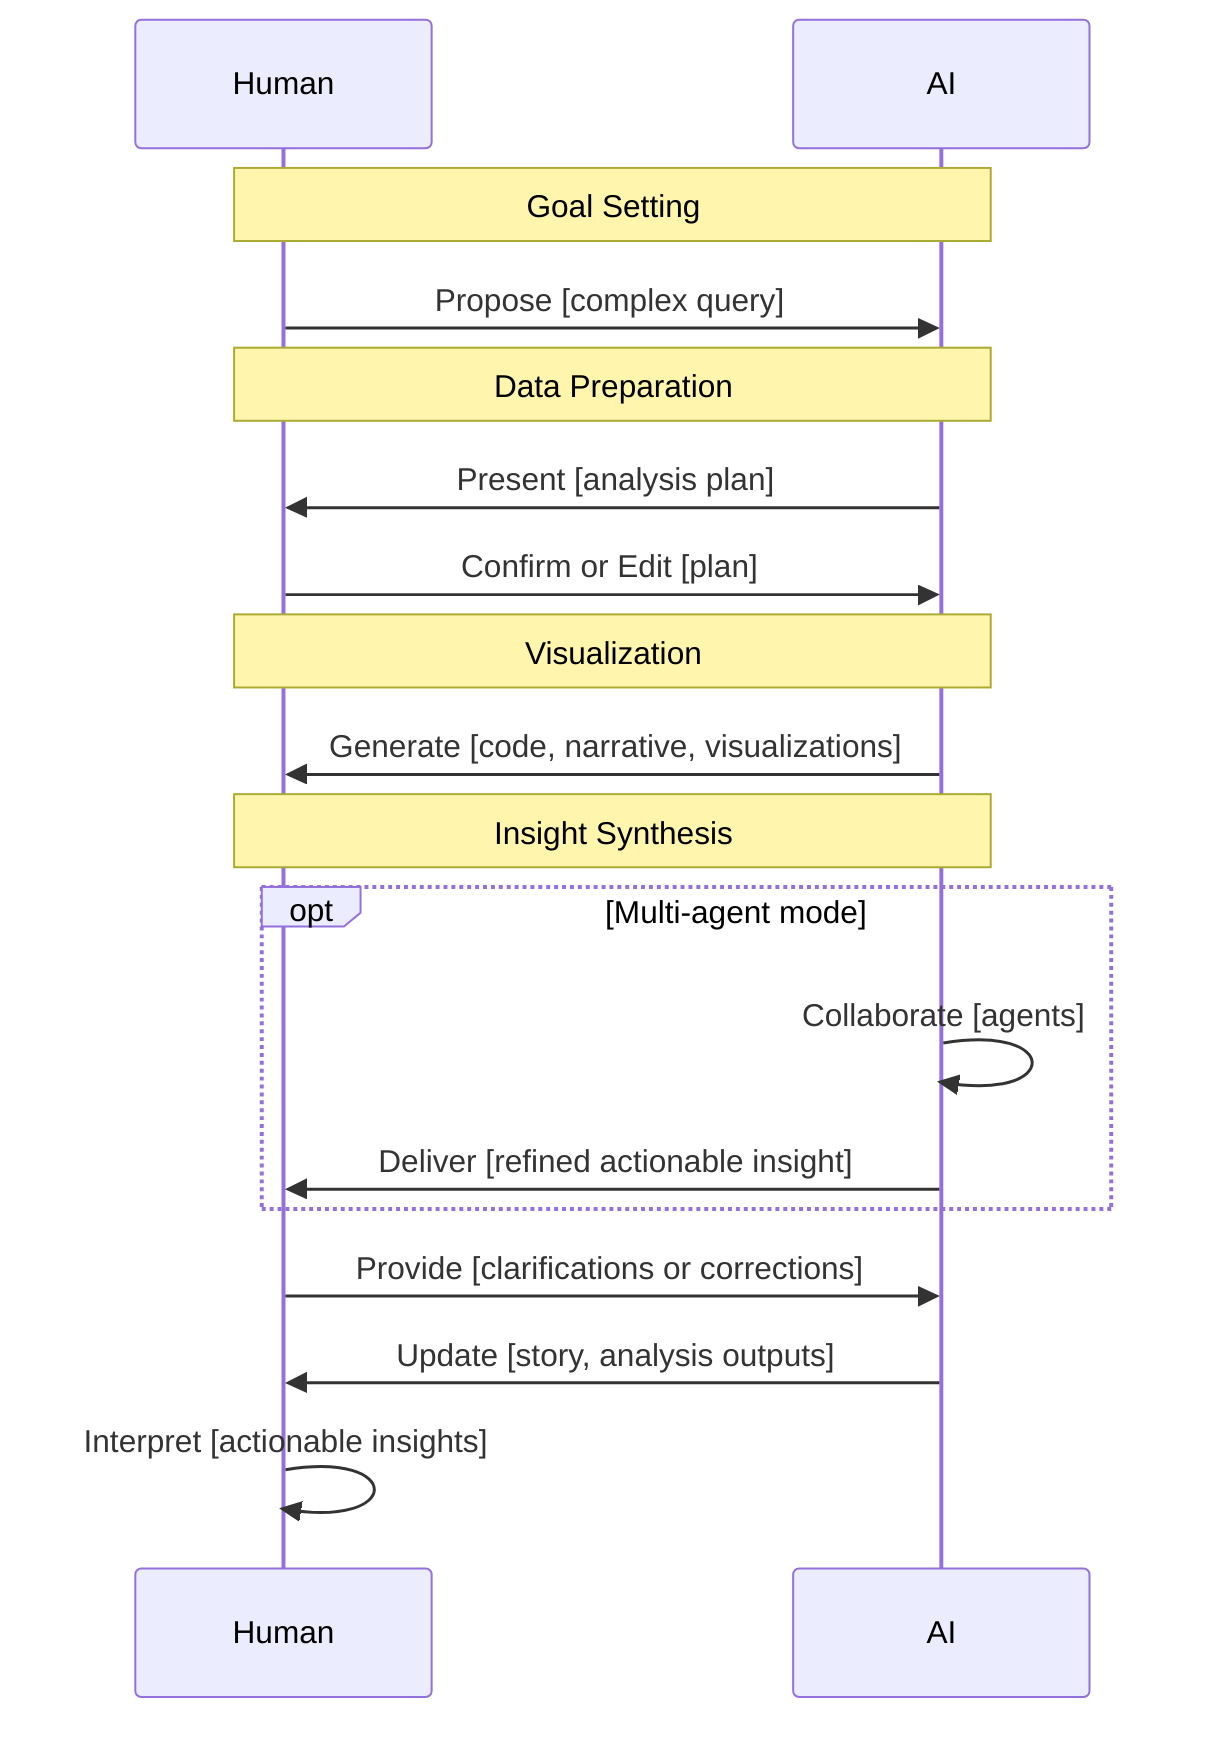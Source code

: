 sequenceDiagram
    participant H as Human
    participant A as AI

    note over H,A: Goal Setting
    H ->> A: Propose [complex query]

    note over H,A: Data Preparation
    A ->> H: Present [analysis plan]
    H ->> A: Confirm or Edit [plan]

    note over H,A: Visualization
    A ->> H: Generate [code, narrative, visualizations]

    note over H,A: Insight Synthesis
    opt Multi-agent mode
        A ->> A: Collaborate [agents]
        A ->> H: Deliver [refined actionable insight]
    end
    H ->> A: Provide [clarifications or corrections]
    A ->> H: Update [story, analysis outputs]
    H ->> H: Interpret [actionable insights]